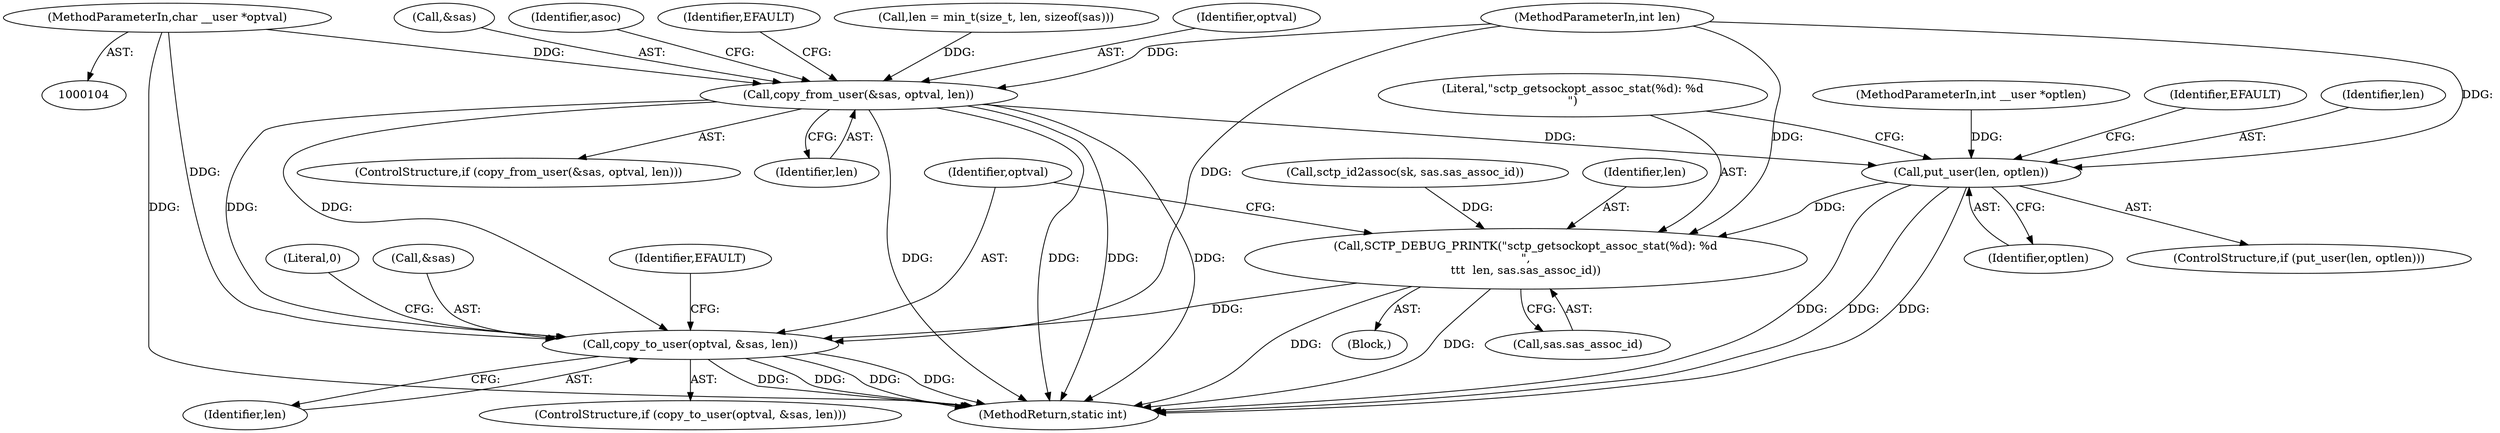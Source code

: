 digraph "0_linux_726bc6b092da4c093eb74d13c07184b18c1af0f1@pointer" {
"1000107" [label="(MethodParameterIn,char __user *optval)"];
"1000131" [label="(Call,copy_from_user(&sas, optval, len))"];
"1000310" [label="(Call,put_user(len, optlen))"];
"1000316" [label="(Call,SCTP_DEBUG_PRINTK(\"sctp_getsockopt_assoc_stat(%d): %d\n\",\n\t\t\t  len, sas.sas_assoc_id))"];
"1000323" [label="(Call,copy_to_user(optval, &sas, len))"];
"1000108" [label="(MethodParameterIn,int __user *optlen)"];
"1000324" [label="(Identifier,optval)"];
"1000130" [label="(ControlStructure,if (copy_from_user(&sas, optval, len)))"];
"1000312" [label="(Identifier,optlen)"];
"1000109" [label="(Block,)"];
"1000138" [label="(Identifier,EFAULT)"];
"1000106" [label="(MethodParameterIn,int len)"];
"1000315" [label="(Identifier,EFAULT)"];
"1000332" [label="(Literal,0)"];
"1000333" [label="(MethodReturn,static int)"];
"1000325" [label="(Call,&sas)"];
"1000311" [label="(Identifier,len)"];
"1000141" [label="(Call,sctp_id2assoc(sk, sas.sas_assoc_id))"];
"1000319" [label="(Call,sas.sas_assoc_id)"];
"1000135" [label="(Identifier,len)"];
"1000323" [label="(Call,copy_to_user(optval, &sas, len))"];
"1000123" [label="(Call,len = min_t(size_t, len, sizeof(sas)))"];
"1000322" [label="(ControlStructure,if (copy_to_user(optval, &sas, len)))"];
"1000131" [label="(Call,copy_from_user(&sas, optval, len))"];
"1000318" [label="(Identifier,len)"];
"1000310" [label="(Call,put_user(len, optlen))"];
"1000317" [label="(Literal,\"sctp_getsockopt_assoc_stat(%d): %d\n\")"];
"1000107" [label="(MethodParameterIn,char __user *optval)"];
"1000134" [label="(Identifier,optval)"];
"1000330" [label="(Identifier,EFAULT)"];
"1000316" [label="(Call,SCTP_DEBUG_PRINTK(\"sctp_getsockopt_assoc_stat(%d): %d\n\",\n\t\t\t  len, sas.sas_assoc_id))"];
"1000132" [label="(Call,&sas)"];
"1000309" [label="(ControlStructure,if (put_user(len, optlen)))"];
"1000140" [label="(Identifier,asoc)"];
"1000327" [label="(Identifier,len)"];
"1000107" -> "1000104"  [label="AST: "];
"1000107" -> "1000333"  [label="DDG: "];
"1000107" -> "1000131"  [label="DDG: "];
"1000107" -> "1000323"  [label="DDG: "];
"1000131" -> "1000130"  [label="AST: "];
"1000131" -> "1000135"  [label="CFG: "];
"1000132" -> "1000131"  [label="AST: "];
"1000134" -> "1000131"  [label="AST: "];
"1000135" -> "1000131"  [label="AST: "];
"1000138" -> "1000131"  [label="CFG: "];
"1000140" -> "1000131"  [label="CFG: "];
"1000131" -> "1000333"  [label="DDG: "];
"1000131" -> "1000333"  [label="DDG: "];
"1000131" -> "1000333"  [label="DDG: "];
"1000131" -> "1000333"  [label="DDG: "];
"1000123" -> "1000131"  [label="DDG: "];
"1000106" -> "1000131"  [label="DDG: "];
"1000131" -> "1000310"  [label="DDG: "];
"1000131" -> "1000323"  [label="DDG: "];
"1000131" -> "1000323"  [label="DDG: "];
"1000310" -> "1000309"  [label="AST: "];
"1000310" -> "1000312"  [label="CFG: "];
"1000311" -> "1000310"  [label="AST: "];
"1000312" -> "1000310"  [label="AST: "];
"1000315" -> "1000310"  [label="CFG: "];
"1000317" -> "1000310"  [label="CFG: "];
"1000310" -> "1000333"  [label="DDG: "];
"1000310" -> "1000333"  [label="DDG: "];
"1000310" -> "1000333"  [label="DDG: "];
"1000106" -> "1000310"  [label="DDG: "];
"1000108" -> "1000310"  [label="DDG: "];
"1000310" -> "1000316"  [label="DDG: "];
"1000316" -> "1000109"  [label="AST: "];
"1000316" -> "1000319"  [label="CFG: "];
"1000317" -> "1000316"  [label="AST: "];
"1000318" -> "1000316"  [label="AST: "];
"1000319" -> "1000316"  [label="AST: "];
"1000324" -> "1000316"  [label="CFG: "];
"1000316" -> "1000333"  [label="DDG: "];
"1000316" -> "1000333"  [label="DDG: "];
"1000106" -> "1000316"  [label="DDG: "];
"1000141" -> "1000316"  [label="DDG: "];
"1000316" -> "1000323"  [label="DDG: "];
"1000323" -> "1000322"  [label="AST: "];
"1000323" -> "1000327"  [label="CFG: "];
"1000324" -> "1000323"  [label="AST: "];
"1000325" -> "1000323"  [label="AST: "];
"1000327" -> "1000323"  [label="AST: "];
"1000330" -> "1000323"  [label="CFG: "];
"1000332" -> "1000323"  [label="CFG: "];
"1000323" -> "1000333"  [label="DDG: "];
"1000323" -> "1000333"  [label="DDG: "];
"1000323" -> "1000333"  [label="DDG: "];
"1000323" -> "1000333"  [label="DDG: "];
"1000106" -> "1000323"  [label="DDG: "];
}
